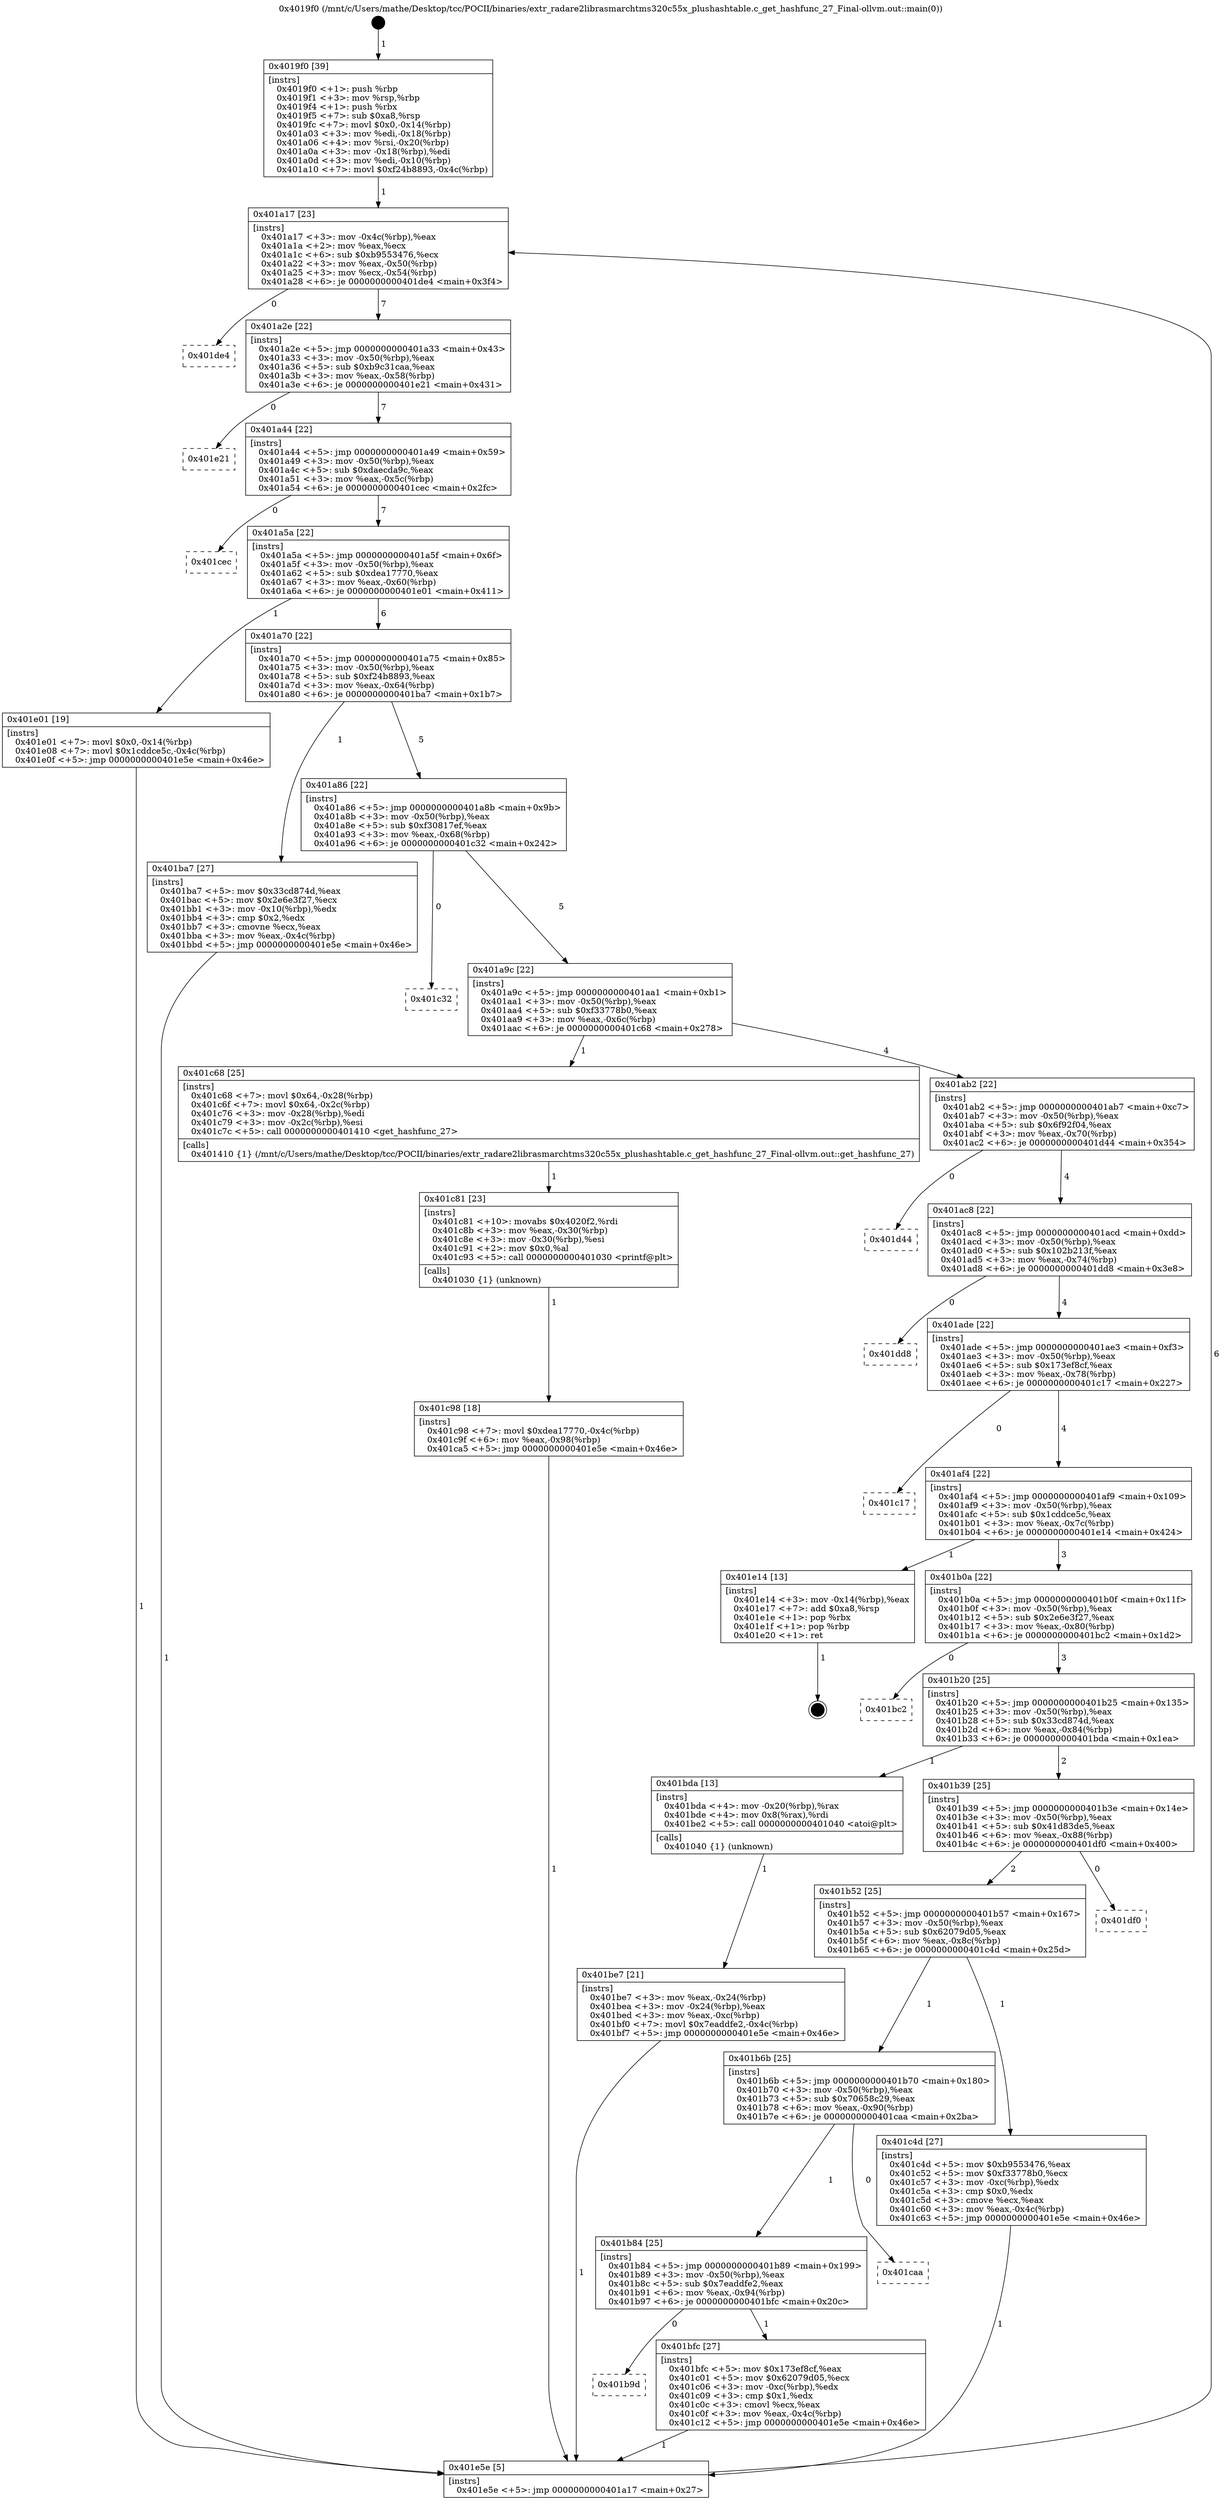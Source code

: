 digraph "0x4019f0" {
  label = "0x4019f0 (/mnt/c/Users/mathe/Desktop/tcc/POCII/binaries/extr_radare2librasmarchtms320c55x_plushashtable.c_get_hashfunc_27_Final-ollvm.out::main(0))"
  labelloc = "t"
  node[shape=record]

  Entry [label="",width=0.3,height=0.3,shape=circle,fillcolor=black,style=filled]
  "0x401a17" [label="{
     0x401a17 [23]\l
     | [instrs]\l
     &nbsp;&nbsp;0x401a17 \<+3\>: mov -0x4c(%rbp),%eax\l
     &nbsp;&nbsp;0x401a1a \<+2\>: mov %eax,%ecx\l
     &nbsp;&nbsp;0x401a1c \<+6\>: sub $0xb9553476,%ecx\l
     &nbsp;&nbsp;0x401a22 \<+3\>: mov %eax,-0x50(%rbp)\l
     &nbsp;&nbsp;0x401a25 \<+3\>: mov %ecx,-0x54(%rbp)\l
     &nbsp;&nbsp;0x401a28 \<+6\>: je 0000000000401de4 \<main+0x3f4\>\l
  }"]
  "0x401de4" [label="{
     0x401de4\l
  }", style=dashed]
  "0x401a2e" [label="{
     0x401a2e [22]\l
     | [instrs]\l
     &nbsp;&nbsp;0x401a2e \<+5\>: jmp 0000000000401a33 \<main+0x43\>\l
     &nbsp;&nbsp;0x401a33 \<+3\>: mov -0x50(%rbp),%eax\l
     &nbsp;&nbsp;0x401a36 \<+5\>: sub $0xb9c31caa,%eax\l
     &nbsp;&nbsp;0x401a3b \<+3\>: mov %eax,-0x58(%rbp)\l
     &nbsp;&nbsp;0x401a3e \<+6\>: je 0000000000401e21 \<main+0x431\>\l
  }"]
  Exit [label="",width=0.3,height=0.3,shape=circle,fillcolor=black,style=filled,peripheries=2]
  "0x401e21" [label="{
     0x401e21\l
  }", style=dashed]
  "0x401a44" [label="{
     0x401a44 [22]\l
     | [instrs]\l
     &nbsp;&nbsp;0x401a44 \<+5\>: jmp 0000000000401a49 \<main+0x59\>\l
     &nbsp;&nbsp;0x401a49 \<+3\>: mov -0x50(%rbp),%eax\l
     &nbsp;&nbsp;0x401a4c \<+5\>: sub $0xdaecda9c,%eax\l
     &nbsp;&nbsp;0x401a51 \<+3\>: mov %eax,-0x5c(%rbp)\l
     &nbsp;&nbsp;0x401a54 \<+6\>: je 0000000000401cec \<main+0x2fc\>\l
  }"]
  "0x401c98" [label="{
     0x401c98 [18]\l
     | [instrs]\l
     &nbsp;&nbsp;0x401c98 \<+7\>: movl $0xdea17770,-0x4c(%rbp)\l
     &nbsp;&nbsp;0x401c9f \<+6\>: mov %eax,-0x98(%rbp)\l
     &nbsp;&nbsp;0x401ca5 \<+5\>: jmp 0000000000401e5e \<main+0x46e\>\l
  }"]
  "0x401cec" [label="{
     0x401cec\l
  }", style=dashed]
  "0x401a5a" [label="{
     0x401a5a [22]\l
     | [instrs]\l
     &nbsp;&nbsp;0x401a5a \<+5\>: jmp 0000000000401a5f \<main+0x6f\>\l
     &nbsp;&nbsp;0x401a5f \<+3\>: mov -0x50(%rbp),%eax\l
     &nbsp;&nbsp;0x401a62 \<+5\>: sub $0xdea17770,%eax\l
     &nbsp;&nbsp;0x401a67 \<+3\>: mov %eax,-0x60(%rbp)\l
     &nbsp;&nbsp;0x401a6a \<+6\>: je 0000000000401e01 \<main+0x411\>\l
  }"]
  "0x401c81" [label="{
     0x401c81 [23]\l
     | [instrs]\l
     &nbsp;&nbsp;0x401c81 \<+10\>: movabs $0x4020f2,%rdi\l
     &nbsp;&nbsp;0x401c8b \<+3\>: mov %eax,-0x30(%rbp)\l
     &nbsp;&nbsp;0x401c8e \<+3\>: mov -0x30(%rbp),%esi\l
     &nbsp;&nbsp;0x401c91 \<+2\>: mov $0x0,%al\l
     &nbsp;&nbsp;0x401c93 \<+5\>: call 0000000000401030 \<printf@plt\>\l
     | [calls]\l
     &nbsp;&nbsp;0x401030 \{1\} (unknown)\l
  }"]
  "0x401e01" [label="{
     0x401e01 [19]\l
     | [instrs]\l
     &nbsp;&nbsp;0x401e01 \<+7\>: movl $0x0,-0x14(%rbp)\l
     &nbsp;&nbsp;0x401e08 \<+7\>: movl $0x1cddce5c,-0x4c(%rbp)\l
     &nbsp;&nbsp;0x401e0f \<+5\>: jmp 0000000000401e5e \<main+0x46e\>\l
  }"]
  "0x401a70" [label="{
     0x401a70 [22]\l
     | [instrs]\l
     &nbsp;&nbsp;0x401a70 \<+5\>: jmp 0000000000401a75 \<main+0x85\>\l
     &nbsp;&nbsp;0x401a75 \<+3\>: mov -0x50(%rbp),%eax\l
     &nbsp;&nbsp;0x401a78 \<+5\>: sub $0xf24b8893,%eax\l
     &nbsp;&nbsp;0x401a7d \<+3\>: mov %eax,-0x64(%rbp)\l
     &nbsp;&nbsp;0x401a80 \<+6\>: je 0000000000401ba7 \<main+0x1b7\>\l
  }"]
  "0x401b9d" [label="{
     0x401b9d\l
  }", style=dashed]
  "0x401ba7" [label="{
     0x401ba7 [27]\l
     | [instrs]\l
     &nbsp;&nbsp;0x401ba7 \<+5\>: mov $0x33cd874d,%eax\l
     &nbsp;&nbsp;0x401bac \<+5\>: mov $0x2e6e3f27,%ecx\l
     &nbsp;&nbsp;0x401bb1 \<+3\>: mov -0x10(%rbp),%edx\l
     &nbsp;&nbsp;0x401bb4 \<+3\>: cmp $0x2,%edx\l
     &nbsp;&nbsp;0x401bb7 \<+3\>: cmovne %ecx,%eax\l
     &nbsp;&nbsp;0x401bba \<+3\>: mov %eax,-0x4c(%rbp)\l
     &nbsp;&nbsp;0x401bbd \<+5\>: jmp 0000000000401e5e \<main+0x46e\>\l
  }"]
  "0x401a86" [label="{
     0x401a86 [22]\l
     | [instrs]\l
     &nbsp;&nbsp;0x401a86 \<+5\>: jmp 0000000000401a8b \<main+0x9b\>\l
     &nbsp;&nbsp;0x401a8b \<+3\>: mov -0x50(%rbp),%eax\l
     &nbsp;&nbsp;0x401a8e \<+5\>: sub $0xf30817ef,%eax\l
     &nbsp;&nbsp;0x401a93 \<+3\>: mov %eax,-0x68(%rbp)\l
     &nbsp;&nbsp;0x401a96 \<+6\>: je 0000000000401c32 \<main+0x242\>\l
  }"]
  "0x401e5e" [label="{
     0x401e5e [5]\l
     | [instrs]\l
     &nbsp;&nbsp;0x401e5e \<+5\>: jmp 0000000000401a17 \<main+0x27\>\l
  }"]
  "0x4019f0" [label="{
     0x4019f0 [39]\l
     | [instrs]\l
     &nbsp;&nbsp;0x4019f0 \<+1\>: push %rbp\l
     &nbsp;&nbsp;0x4019f1 \<+3\>: mov %rsp,%rbp\l
     &nbsp;&nbsp;0x4019f4 \<+1\>: push %rbx\l
     &nbsp;&nbsp;0x4019f5 \<+7\>: sub $0xa8,%rsp\l
     &nbsp;&nbsp;0x4019fc \<+7\>: movl $0x0,-0x14(%rbp)\l
     &nbsp;&nbsp;0x401a03 \<+3\>: mov %edi,-0x18(%rbp)\l
     &nbsp;&nbsp;0x401a06 \<+4\>: mov %rsi,-0x20(%rbp)\l
     &nbsp;&nbsp;0x401a0a \<+3\>: mov -0x18(%rbp),%edi\l
     &nbsp;&nbsp;0x401a0d \<+3\>: mov %edi,-0x10(%rbp)\l
     &nbsp;&nbsp;0x401a10 \<+7\>: movl $0xf24b8893,-0x4c(%rbp)\l
  }"]
  "0x401bfc" [label="{
     0x401bfc [27]\l
     | [instrs]\l
     &nbsp;&nbsp;0x401bfc \<+5\>: mov $0x173ef8cf,%eax\l
     &nbsp;&nbsp;0x401c01 \<+5\>: mov $0x62079d05,%ecx\l
     &nbsp;&nbsp;0x401c06 \<+3\>: mov -0xc(%rbp),%edx\l
     &nbsp;&nbsp;0x401c09 \<+3\>: cmp $0x1,%edx\l
     &nbsp;&nbsp;0x401c0c \<+3\>: cmovl %ecx,%eax\l
     &nbsp;&nbsp;0x401c0f \<+3\>: mov %eax,-0x4c(%rbp)\l
     &nbsp;&nbsp;0x401c12 \<+5\>: jmp 0000000000401e5e \<main+0x46e\>\l
  }"]
  "0x401c32" [label="{
     0x401c32\l
  }", style=dashed]
  "0x401a9c" [label="{
     0x401a9c [22]\l
     | [instrs]\l
     &nbsp;&nbsp;0x401a9c \<+5\>: jmp 0000000000401aa1 \<main+0xb1\>\l
     &nbsp;&nbsp;0x401aa1 \<+3\>: mov -0x50(%rbp),%eax\l
     &nbsp;&nbsp;0x401aa4 \<+5\>: sub $0xf33778b0,%eax\l
     &nbsp;&nbsp;0x401aa9 \<+3\>: mov %eax,-0x6c(%rbp)\l
     &nbsp;&nbsp;0x401aac \<+6\>: je 0000000000401c68 \<main+0x278\>\l
  }"]
  "0x401b84" [label="{
     0x401b84 [25]\l
     | [instrs]\l
     &nbsp;&nbsp;0x401b84 \<+5\>: jmp 0000000000401b89 \<main+0x199\>\l
     &nbsp;&nbsp;0x401b89 \<+3\>: mov -0x50(%rbp),%eax\l
     &nbsp;&nbsp;0x401b8c \<+5\>: sub $0x7eaddfe2,%eax\l
     &nbsp;&nbsp;0x401b91 \<+6\>: mov %eax,-0x94(%rbp)\l
     &nbsp;&nbsp;0x401b97 \<+6\>: je 0000000000401bfc \<main+0x20c\>\l
  }"]
  "0x401c68" [label="{
     0x401c68 [25]\l
     | [instrs]\l
     &nbsp;&nbsp;0x401c68 \<+7\>: movl $0x64,-0x28(%rbp)\l
     &nbsp;&nbsp;0x401c6f \<+7\>: movl $0x64,-0x2c(%rbp)\l
     &nbsp;&nbsp;0x401c76 \<+3\>: mov -0x28(%rbp),%edi\l
     &nbsp;&nbsp;0x401c79 \<+3\>: mov -0x2c(%rbp),%esi\l
     &nbsp;&nbsp;0x401c7c \<+5\>: call 0000000000401410 \<get_hashfunc_27\>\l
     | [calls]\l
     &nbsp;&nbsp;0x401410 \{1\} (/mnt/c/Users/mathe/Desktop/tcc/POCII/binaries/extr_radare2librasmarchtms320c55x_plushashtable.c_get_hashfunc_27_Final-ollvm.out::get_hashfunc_27)\l
  }"]
  "0x401ab2" [label="{
     0x401ab2 [22]\l
     | [instrs]\l
     &nbsp;&nbsp;0x401ab2 \<+5\>: jmp 0000000000401ab7 \<main+0xc7\>\l
     &nbsp;&nbsp;0x401ab7 \<+3\>: mov -0x50(%rbp),%eax\l
     &nbsp;&nbsp;0x401aba \<+5\>: sub $0x6f92f04,%eax\l
     &nbsp;&nbsp;0x401abf \<+3\>: mov %eax,-0x70(%rbp)\l
     &nbsp;&nbsp;0x401ac2 \<+6\>: je 0000000000401d44 \<main+0x354\>\l
  }"]
  "0x401caa" [label="{
     0x401caa\l
  }", style=dashed]
  "0x401d44" [label="{
     0x401d44\l
  }", style=dashed]
  "0x401ac8" [label="{
     0x401ac8 [22]\l
     | [instrs]\l
     &nbsp;&nbsp;0x401ac8 \<+5\>: jmp 0000000000401acd \<main+0xdd\>\l
     &nbsp;&nbsp;0x401acd \<+3\>: mov -0x50(%rbp),%eax\l
     &nbsp;&nbsp;0x401ad0 \<+5\>: sub $0x102b213f,%eax\l
     &nbsp;&nbsp;0x401ad5 \<+3\>: mov %eax,-0x74(%rbp)\l
     &nbsp;&nbsp;0x401ad8 \<+6\>: je 0000000000401dd8 \<main+0x3e8\>\l
  }"]
  "0x401b6b" [label="{
     0x401b6b [25]\l
     | [instrs]\l
     &nbsp;&nbsp;0x401b6b \<+5\>: jmp 0000000000401b70 \<main+0x180\>\l
     &nbsp;&nbsp;0x401b70 \<+3\>: mov -0x50(%rbp),%eax\l
     &nbsp;&nbsp;0x401b73 \<+5\>: sub $0x70658c29,%eax\l
     &nbsp;&nbsp;0x401b78 \<+6\>: mov %eax,-0x90(%rbp)\l
     &nbsp;&nbsp;0x401b7e \<+6\>: je 0000000000401caa \<main+0x2ba\>\l
  }"]
  "0x401dd8" [label="{
     0x401dd8\l
  }", style=dashed]
  "0x401ade" [label="{
     0x401ade [22]\l
     | [instrs]\l
     &nbsp;&nbsp;0x401ade \<+5\>: jmp 0000000000401ae3 \<main+0xf3\>\l
     &nbsp;&nbsp;0x401ae3 \<+3\>: mov -0x50(%rbp),%eax\l
     &nbsp;&nbsp;0x401ae6 \<+5\>: sub $0x173ef8cf,%eax\l
     &nbsp;&nbsp;0x401aeb \<+3\>: mov %eax,-0x78(%rbp)\l
     &nbsp;&nbsp;0x401aee \<+6\>: je 0000000000401c17 \<main+0x227\>\l
  }"]
  "0x401c4d" [label="{
     0x401c4d [27]\l
     | [instrs]\l
     &nbsp;&nbsp;0x401c4d \<+5\>: mov $0xb9553476,%eax\l
     &nbsp;&nbsp;0x401c52 \<+5\>: mov $0xf33778b0,%ecx\l
     &nbsp;&nbsp;0x401c57 \<+3\>: mov -0xc(%rbp),%edx\l
     &nbsp;&nbsp;0x401c5a \<+3\>: cmp $0x0,%edx\l
     &nbsp;&nbsp;0x401c5d \<+3\>: cmove %ecx,%eax\l
     &nbsp;&nbsp;0x401c60 \<+3\>: mov %eax,-0x4c(%rbp)\l
     &nbsp;&nbsp;0x401c63 \<+5\>: jmp 0000000000401e5e \<main+0x46e\>\l
  }"]
  "0x401c17" [label="{
     0x401c17\l
  }", style=dashed]
  "0x401af4" [label="{
     0x401af4 [22]\l
     | [instrs]\l
     &nbsp;&nbsp;0x401af4 \<+5\>: jmp 0000000000401af9 \<main+0x109\>\l
     &nbsp;&nbsp;0x401af9 \<+3\>: mov -0x50(%rbp),%eax\l
     &nbsp;&nbsp;0x401afc \<+5\>: sub $0x1cddce5c,%eax\l
     &nbsp;&nbsp;0x401b01 \<+3\>: mov %eax,-0x7c(%rbp)\l
     &nbsp;&nbsp;0x401b04 \<+6\>: je 0000000000401e14 \<main+0x424\>\l
  }"]
  "0x401b52" [label="{
     0x401b52 [25]\l
     | [instrs]\l
     &nbsp;&nbsp;0x401b52 \<+5\>: jmp 0000000000401b57 \<main+0x167\>\l
     &nbsp;&nbsp;0x401b57 \<+3\>: mov -0x50(%rbp),%eax\l
     &nbsp;&nbsp;0x401b5a \<+5\>: sub $0x62079d05,%eax\l
     &nbsp;&nbsp;0x401b5f \<+6\>: mov %eax,-0x8c(%rbp)\l
     &nbsp;&nbsp;0x401b65 \<+6\>: je 0000000000401c4d \<main+0x25d\>\l
  }"]
  "0x401e14" [label="{
     0x401e14 [13]\l
     | [instrs]\l
     &nbsp;&nbsp;0x401e14 \<+3\>: mov -0x14(%rbp),%eax\l
     &nbsp;&nbsp;0x401e17 \<+7\>: add $0xa8,%rsp\l
     &nbsp;&nbsp;0x401e1e \<+1\>: pop %rbx\l
     &nbsp;&nbsp;0x401e1f \<+1\>: pop %rbp\l
     &nbsp;&nbsp;0x401e20 \<+1\>: ret\l
  }"]
  "0x401b0a" [label="{
     0x401b0a [22]\l
     | [instrs]\l
     &nbsp;&nbsp;0x401b0a \<+5\>: jmp 0000000000401b0f \<main+0x11f\>\l
     &nbsp;&nbsp;0x401b0f \<+3\>: mov -0x50(%rbp),%eax\l
     &nbsp;&nbsp;0x401b12 \<+5\>: sub $0x2e6e3f27,%eax\l
     &nbsp;&nbsp;0x401b17 \<+3\>: mov %eax,-0x80(%rbp)\l
     &nbsp;&nbsp;0x401b1a \<+6\>: je 0000000000401bc2 \<main+0x1d2\>\l
  }"]
  "0x401df0" [label="{
     0x401df0\l
  }", style=dashed]
  "0x401bc2" [label="{
     0x401bc2\l
  }", style=dashed]
  "0x401b20" [label="{
     0x401b20 [25]\l
     | [instrs]\l
     &nbsp;&nbsp;0x401b20 \<+5\>: jmp 0000000000401b25 \<main+0x135\>\l
     &nbsp;&nbsp;0x401b25 \<+3\>: mov -0x50(%rbp),%eax\l
     &nbsp;&nbsp;0x401b28 \<+5\>: sub $0x33cd874d,%eax\l
     &nbsp;&nbsp;0x401b2d \<+6\>: mov %eax,-0x84(%rbp)\l
     &nbsp;&nbsp;0x401b33 \<+6\>: je 0000000000401bda \<main+0x1ea\>\l
  }"]
  "0x401be7" [label="{
     0x401be7 [21]\l
     | [instrs]\l
     &nbsp;&nbsp;0x401be7 \<+3\>: mov %eax,-0x24(%rbp)\l
     &nbsp;&nbsp;0x401bea \<+3\>: mov -0x24(%rbp),%eax\l
     &nbsp;&nbsp;0x401bed \<+3\>: mov %eax,-0xc(%rbp)\l
     &nbsp;&nbsp;0x401bf0 \<+7\>: movl $0x7eaddfe2,-0x4c(%rbp)\l
     &nbsp;&nbsp;0x401bf7 \<+5\>: jmp 0000000000401e5e \<main+0x46e\>\l
  }"]
  "0x401bda" [label="{
     0x401bda [13]\l
     | [instrs]\l
     &nbsp;&nbsp;0x401bda \<+4\>: mov -0x20(%rbp),%rax\l
     &nbsp;&nbsp;0x401bde \<+4\>: mov 0x8(%rax),%rdi\l
     &nbsp;&nbsp;0x401be2 \<+5\>: call 0000000000401040 \<atoi@plt\>\l
     | [calls]\l
     &nbsp;&nbsp;0x401040 \{1\} (unknown)\l
  }"]
  "0x401b39" [label="{
     0x401b39 [25]\l
     | [instrs]\l
     &nbsp;&nbsp;0x401b39 \<+5\>: jmp 0000000000401b3e \<main+0x14e\>\l
     &nbsp;&nbsp;0x401b3e \<+3\>: mov -0x50(%rbp),%eax\l
     &nbsp;&nbsp;0x401b41 \<+5\>: sub $0x41d83de5,%eax\l
     &nbsp;&nbsp;0x401b46 \<+6\>: mov %eax,-0x88(%rbp)\l
     &nbsp;&nbsp;0x401b4c \<+6\>: je 0000000000401df0 \<main+0x400\>\l
  }"]
  Entry -> "0x4019f0" [label=" 1"]
  "0x401a17" -> "0x401de4" [label=" 0"]
  "0x401a17" -> "0x401a2e" [label=" 7"]
  "0x401e14" -> Exit [label=" 1"]
  "0x401a2e" -> "0x401e21" [label=" 0"]
  "0x401a2e" -> "0x401a44" [label=" 7"]
  "0x401e01" -> "0x401e5e" [label=" 1"]
  "0x401a44" -> "0x401cec" [label=" 0"]
  "0x401a44" -> "0x401a5a" [label=" 7"]
  "0x401c98" -> "0x401e5e" [label=" 1"]
  "0x401a5a" -> "0x401e01" [label=" 1"]
  "0x401a5a" -> "0x401a70" [label=" 6"]
  "0x401c81" -> "0x401c98" [label=" 1"]
  "0x401a70" -> "0x401ba7" [label=" 1"]
  "0x401a70" -> "0x401a86" [label=" 5"]
  "0x401ba7" -> "0x401e5e" [label=" 1"]
  "0x4019f0" -> "0x401a17" [label=" 1"]
  "0x401e5e" -> "0x401a17" [label=" 6"]
  "0x401c68" -> "0x401c81" [label=" 1"]
  "0x401a86" -> "0x401c32" [label=" 0"]
  "0x401a86" -> "0x401a9c" [label=" 5"]
  "0x401c4d" -> "0x401e5e" [label=" 1"]
  "0x401a9c" -> "0x401c68" [label=" 1"]
  "0x401a9c" -> "0x401ab2" [label=" 4"]
  "0x401b84" -> "0x401b9d" [label=" 0"]
  "0x401ab2" -> "0x401d44" [label=" 0"]
  "0x401ab2" -> "0x401ac8" [label=" 4"]
  "0x401b84" -> "0x401bfc" [label=" 1"]
  "0x401ac8" -> "0x401dd8" [label=" 0"]
  "0x401ac8" -> "0x401ade" [label=" 4"]
  "0x401b6b" -> "0x401b84" [label=" 1"]
  "0x401ade" -> "0x401c17" [label=" 0"]
  "0x401ade" -> "0x401af4" [label=" 4"]
  "0x401b6b" -> "0x401caa" [label=" 0"]
  "0x401af4" -> "0x401e14" [label=" 1"]
  "0x401af4" -> "0x401b0a" [label=" 3"]
  "0x401b52" -> "0x401b6b" [label=" 1"]
  "0x401b0a" -> "0x401bc2" [label=" 0"]
  "0x401b0a" -> "0x401b20" [label=" 3"]
  "0x401b52" -> "0x401c4d" [label=" 1"]
  "0x401b20" -> "0x401bda" [label=" 1"]
  "0x401b20" -> "0x401b39" [label=" 2"]
  "0x401bda" -> "0x401be7" [label=" 1"]
  "0x401be7" -> "0x401e5e" [label=" 1"]
  "0x401bfc" -> "0x401e5e" [label=" 1"]
  "0x401b39" -> "0x401df0" [label=" 0"]
  "0x401b39" -> "0x401b52" [label=" 2"]
}
